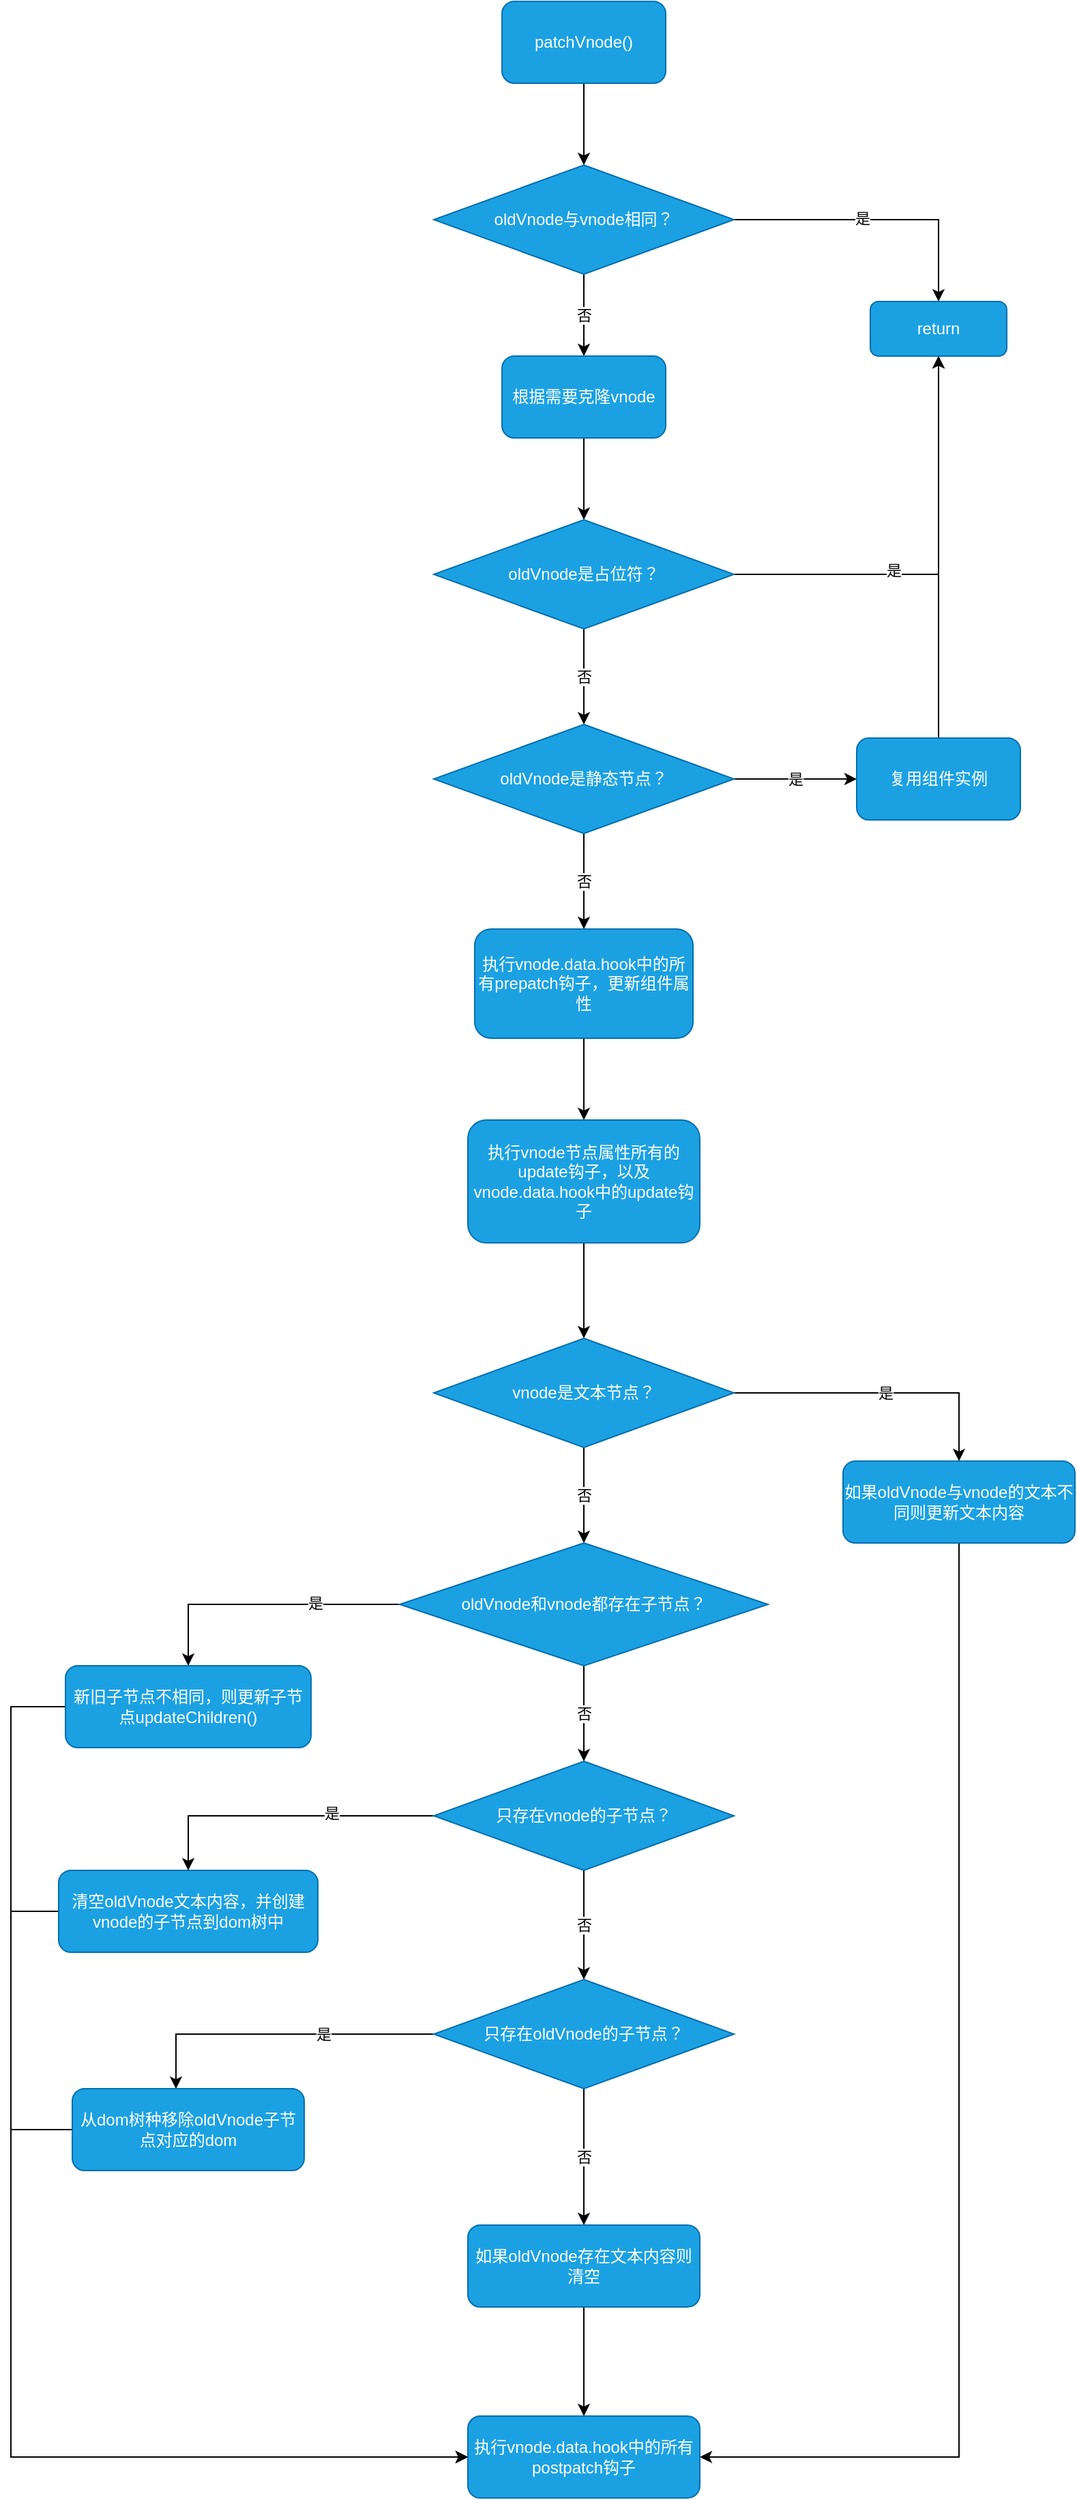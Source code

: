 <mxfile version="14.7.1" type="github">
  <diagram id="NvxiG9IFN-roQ-KLTXYO" name="第 1 页">
    <mxGraphModel dx="1284" dy="687" grid="1" gridSize="10" guides="1" tooltips="1" connect="1" arrows="1" fold="1" page="1" pageScale="1" pageWidth="1527" pageHeight="2069" math="0" shadow="0">
      <root>
        <mxCell id="0" />
        <mxCell id="1" parent="0" />
        <mxCell id="AcDR_jwVzpsYZPKfUcYp-5" style="edgeStyle=orthogonalEdgeStyle;rounded=0;orthogonalLoop=1;jettySize=auto;html=1;" edge="1" parent="1" source="AcDR_jwVzpsYZPKfUcYp-1" target="AcDR_jwVzpsYZPKfUcYp-2">
          <mxGeometry relative="1" as="geometry" />
        </mxCell>
        <mxCell id="AcDR_jwVzpsYZPKfUcYp-1" value="patchVnode()" style="rounded=1;whiteSpace=wrap;html=1;fillColor=#1ba1e2;strokeColor=#006EAF;fontColor=#ffffff;" vertex="1" parent="1">
          <mxGeometry x="400" y="70" width="120" height="60" as="geometry" />
        </mxCell>
        <mxCell id="AcDR_jwVzpsYZPKfUcYp-4" style="edgeStyle=orthogonalEdgeStyle;rounded=0;orthogonalLoop=1;jettySize=auto;html=1;entryX=0.5;entryY=0;entryDx=0;entryDy=0;" edge="1" parent="1" source="AcDR_jwVzpsYZPKfUcYp-2" target="AcDR_jwVzpsYZPKfUcYp-3">
          <mxGeometry relative="1" as="geometry" />
        </mxCell>
        <mxCell id="AcDR_jwVzpsYZPKfUcYp-6" value="是" style="edgeLabel;html=1;align=center;verticalAlign=middle;resizable=0;points=[];" vertex="1" connectable="0" parent="AcDR_jwVzpsYZPKfUcYp-4">
          <mxGeometry x="-0.103" y="1" relative="1" as="geometry">
            <mxPoint as="offset" />
          </mxGeometry>
        </mxCell>
        <mxCell id="AcDR_jwVzpsYZPKfUcYp-8" value="否" style="edgeStyle=orthogonalEdgeStyle;rounded=0;orthogonalLoop=1;jettySize=auto;html=1;entryX=0.5;entryY=0;entryDx=0;entryDy=0;" edge="1" parent="1" source="AcDR_jwVzpsYZPKfUcYp-2" target="AcDR_jwVzpsYZPKfUcYp-7">
          <mxGeometry relative="1" as="geometry" />
        </mxCell>
        <mxCell id="AcDR_jwVzpsYZPKfUcYp-2" value="oldVnode与vnode相同？" style="rhombus;whiteSpace=wrap;html=1;fillColor=#1ba1e2;strokeColor=#006EAF;fontColor=#ffffff;" vertex="1" parent="1">
          <mxGeometry x="350" y="190" width="220" height="80" as="geometry" />
        </mxCell>
        <mxCell id="AcDR_jwVzpsYZPKfUcYp-3" value="return" style="rounded=1;whiteSpace=wrap;html=1;fillColor=#1ba1e2;strokeColor=#006EAF;fontColor=#ffffff;" vertex="1" parent="1">
          <mxGeometry x="670" y="290" width="100" height="40" as="geometry" />
        </mxCell>
        <mxCell id="AcDR_jwVzpsYZPKfUcYp-11" style="edgeStyle=orthogonalEdgeStyle;rounded=0;orthogonalLoop=1;jettySize=auto;html=1;entryX=0.5;entryY=0;entryDx=0;entryDy=0;" edge="1" parent="1" source="AcDR_jwVzpsYZPKfUcYp-7" target="AcDR_jwVzpsYZPKfUcYp-12">
          <mxGeometry relative="1" as="geometry">
            <mxPoint x="460" y="460" as="targetPoint" />
          </mxGeometry>
        </mxCell>
        <mxCell id="AcDR_jwVzpsYZPKfUcYp-7" value="根据需要克隆vnode" style="rounded=1;whiteSpace=wrap;html=1;fillColor=#1ba1e2;strokeColor=#006EAF;fontColor=#ffffff;" vertex="1" parent="1">
          <mxGeometry x="400" y="330" width="120" height="60" as="geometry" />
        </mxCell>
        <mxCell id="AcDR_jwVzpsYZPKfUcYp-13" style="edgeStyle=orthogonalEdgeStyle;rounded=0;orthogonalLoop=1;jettySize=auto;html=1;entryX=0.5;entryY=1;entryDx=0;entryDy=0;" edge="1" parent="1" source="AcDR_jwVzpsYZPKfUcYp-12" target="AcDR_jwVzpsYZPKfUcYp-3">
          <mxGeometry relative="1" as="geometry" />
        </mxCell>
        <mxCell id="AcDR_jwVzpsYZPKfUcYp-14" value="是" style="edgeLabel;html=1;align=center;verticalAlign=middle;resizable=0;points=[];" vertex="1" connectable="0" parent="AcDR_jwVzpsYZPKfUcYp-13">
          <mxGeometry x="-0.244" y="3" relative="1" as="geometry">
            <mxPoint as="offset" />
          </mxGeometry>
        </mxCell>
        <mxCell id="AcDR_jwVzpsYZPKfUcYp-16" value="否" style="edgeStyle=orthogonalEdgeStyle;rounded=0;orthogonalLoop=1;jettySize=auto;html=1;entryX=0.5;entryY=0;entryDx=0;entryDy=0;" edge="1" parent="1" source="AcDR_jwVzpsYZPKfUcYp-12" target="AcDR_jwVzpsYZPKfUcYp-15">
          <mxGeometry relative="1" as="geometry" />
        </mxCell>
        <mxCell id="AcDR_jwVzpsYZPKfUcYp-12" value="oldVnode是占位符？" style="rhombus;whiteSpace=wrap;html=1;fillColor=#1ba1e2;strokeColor=#006EAF;fontColor=#ffffff;" vertex="1" parent="1">
          <mxGeometry x="350" y="450" width="220" height="80" as="geometry" />
        </mxCell>
        <mxCell id="AcDR_jwVzpsYZPKfUcYp-20" value="是" style="edgeStyle=orthogonalEdgeStyle;rounded=0;orthogonalLoop=1;jettySize=auto;html=1;entryX=0;entryY=0.5;entryDx=0;entryDy=0;" edge="1" parent="1" source="AcDR_jwVzpsYZPKfUcYp-15" target="AcDR_jwVzpsYZPKfUcYp-19">
          <mxGeometry relative="1" as="geometry" />
        </mxCell>
        <mxCell id="AcDR_jwVzpsYZPKfUcYp-23" value="否" style="edgeStyle=orthogonalEdgeStyle;rounded=0;orthogonalLoop=1;jettySize=auto;html=1;entryX=0.5;entryY=0;entryDx=0;entryDy=0;" edge="1" parent="1" source="AcDR_jwVzpsYZPKfUcYp-15" target="AcDR_jwVzpsYZPKfUcYp-22">
          <mxGeometry relative="1" as="geometry">
            <Array as="points">
              <mxPoint x="460" y="720" />
              <mxPoint x="460" y="720" />
            </Array>
          </mxGeometry>
        </mxCell>
        <mxCell id="AcDR_jwVzpsYZPKfUcYp-15" value="oldVnode是静态节点？" style="rhombus;whiteSpace=wrap;html=1;fillColor=#1ba1e2;strokeColor=#006EAF;fontColor=#ffffff;" vertex="1" parent="1">
          <mxGeometry x="350" y="600" width="220" height="80" as="geometry" />
        </mxCell>
        <mxCell id="AcDR_jwVzpsYZPKfUcYp-21" style="edgeStyle=orthogonalEdgeStyle;rounded=0;orthogonalLoop=1;jettySize=auto;html=1;" edge="1" parent="1" source="AcDR_jwVzpsYZPKfUcYp-19">
          <mxGeometry relative="1" as="geometry">
            <mxPoint x="720" y="330" as="targetPoint" />
          </mxGeometry>
        </mxCell>
        <mxCell id="AcDR_jwVzpsYZPKfUcYp-19" value="复用组件实例" style="rounded=1;whiteSpace=wrap;html=1;fillColor=#1ba1e2;strokeColor=#006EAF;fontColor=#ffffff;" vertex="1" parent="1">
          <mxGeometry x="660" y="610" width="120" height="60" as="geometry" />
        </mxCell>
        <mxCell id="AcDR_jwVzpsYZPKfUcYp-25" style="edgeStyle=orthogonalEdgeStyle;rounded=0;orthogonalLoop=1;jettySize=auto;html=1;entryX=0.5;entryY=0;entryDx=0;entryDy=0;" edge="1" parent="1" source="AcDR_jwVzpsYZPKfUcYp-22" target="AcDR_jwVzpsYZPKfUcYp-24">
          <mxGeometry relative="1" as="geometry" />
        </mxCell>
        <mxCell id="AcDR_jwVzpsYZPKfUcYp-22" value="执行vnode.data.hook中的所有prepatch钩子，更新组件属性" style="rounded=1;whiteSpace=wrap;html=1;fillColor=#1ba1e2;strokeColor=#006EAF;fontColor=#ffffff;" vertex="1" parent="1">
          <mxGeometry x="380" y="750" width="160" height="80" as="geometry" />
        </mxCell>
        <mxCell id="AcDR_jwVzpsYZPKfUcYp-27" style="edgeStyle=orthogonalEdgeStyle;rounded=0;orthogonalLoop=1;jettySize=auto;html=1;entryX=0.5;entryY=0;entryDx=0;entryDy=0;" edge="1" parent="1" source="AcDR_jwVzpsYZPKfUcYp-24" target="AcDR_jwVzpsYZPKfUcYp-26">
          <mxGeometry relative="1" as="geometry" />
        </mxCell>
        <mxCell id="AcDR_jwVzpsYZPKfUcYp-24" value="执行vnode节点属性所有的update钩子，以及vnode.data.hook中的update钩子" style="rounded=1;whiteSpace=wrap;html=1;fillColor=#1ba1e2;strokeColor=#006EAF;fontColor=#ffffff;" vertex="1" parent="1">
          <mxGeometry x="375" y="890" width="170" height="90" as="geometry" />
        </mxCell>
        <mxCell id="AcDR_jwVzpsYZPKfUcYp-30" style="edgeStyle=orthogonalEdgeStyle;rounded=0;orthogonalLoop=1;jettySize=auto;html=1;entryX=0.5;entryY=0;entryDx=0;entryDy=0;" edge="1" parent="1" source="AcDR_jwVzpsYZPKfUcYp-26" target="AcDR_jwVzpsYZPKfUcYp-28">
          <mxGeometry relative="1" as="geometry">
            <mxPoint x="743" y="1120" as="targetPoint" />
          </mxGeometry>
        </mxCell>
        <mxCell id="AcDR_jwVzpsYZPKfUcYp-31" value="是" style="edgeLabel;html=1;align=center;verticalAlign=middle;resizable=0;points=[];" vertex="1" connectable="0" parent="AcDR_jwVzpsYZPKfUcYp-30">
          <mxGeometry x="-0.018" y="-4" relative="1" as="geometry">
            <mxPoint x="5" y="-4" as="offset" />
          </mxGeometry>
        </mxCell>
        <mxCell id="AcDR_jwVzpsYZPKfUcYp-32" value="否" style="edgeStyle=orthogonalEdgeStyle;rounded=0;orthogonalLoop=1;jettySize=auto;html=1;entryX=0.5;entryY=0;entryDx=0;entryDy=0;" edge="1" parent="1" source="AcDR_jwVzpsYZPKfUcYp-26" target="AcDR_jwVzpsYZPKfUcYp-33">
          <mxGeometry relative="1" as="geometry">
            <mxPoint x="460" y="1200" as="targetPoint" />
          </mxGeometry>
        </mxCell>
        <mxCell id="AcDR_jwVzpsYZPKfUcYp-26" value="vnode是文本节点？" style="rhombus;whiteSpace=wrap;html=1;fillColor=#1ba1e2;strokeColor=#006EAF;fontColor=#ffffff;" vertex="1" parent="1">
          <mxGeometry x="350" y="1050" width="220" height="80" as="geometry" />
        </mxCell>
        <mxCell id="AcDR_jwVzpsYZPKfUcYp-59" style="edgeStyle=orthogonalEdgeStyle;rounded=0;orthogonalLoop=1;jettySize=auto;html=1;entryX=1;entryY=0.5;entryDx=0;entryDy=0;" edge="1" parent="1" source="AcDR_jwVzpsYZPKfUcYp-28" target="AcDR_jwVzpsYZPKfUcYp-54">
          <mxGeometry relative="1" as="geometry">
            <Array as="points">
              <mxPoint x="735" y="1870" />
            </Array>
          </mxGeometry>
        </mxCell>
        <mxCell id="AcDR_jwVzpsYZPKfUcYp-28" value="如果oldVnode与vnode的文本不同则更新文本内容" style="rounded=1;whiteSpace=wrap;html=1;fillColor=#1ba1e2;strokeColor=#006EAF;fontColor=#ffffff;" vertex="1" parent="1">
          <mxGeometry x="650" y="1140" width="170" height="60" as="geometry" />
        </mxCell>
        <mxCell id="AcDR_jwVzpsYZPKfUcYp-37" style="edgeStyle=orthogonalEdgeStyle;rounded=0;orthogonalLoop=1;jettySize=auto;html=1;entryX=0.5;entryY=0;entryDx=0;entryDy=0;" edge="1" parent="1" source="AcDR_jwVzpsYZPKfUcYp-33" target="AcDR_jwVzpsYZPKfUcYp-36">
          <mxGeometry relative="1" as="geometry" />
        </mxCell>
        <mxCell id="AcDR_jwVzpsYZPKfUcYp-38" value="是" style="edgeLabel;html=1;align=center;verticalAlign=middle;resizable=0;points=[];" vertex="1" connectable="0" parent="AcDR_jwVzpsYZPKfUcYp-37">
          <mxGeometry x="-0.382" y="-1" relative="1" as="geometry">
            <mxPoint as="offset" />
          </mxGeometry>
        </mxCell>
        <mxCell id="AcDR_jwVzpsYZPKfUcYp-39" value="否" style="edgeStyle=orthogonalEdgeStyle;rounded=0;orthogonalLoop=1;jettySize=auto;html=1;entryX=0.5;entryY=0;entryDx=0;entryDy=0;" edge="1" parent="1" source="AcDR_jwVzpsYZPKfUcYp-33" target="AcDR_jwVzpsYZPKfUcYp-34">
          <mxGeometry relative="1" as="geometry" />
        </mxCell>
        <mxCell id="AcDR_jwVzpsYZPKfUcYp-33" value="oldVnode和vnode都存在子节点？" style="rhombus;whiteSpace=wrap;html=1;fillColor=#1ba1e2;strokeColor=#006EAF;fontColor=#ffffff;" vertex="1" parent="1">
          <mxGeometry x="325" y="1200" width="270" height="90" as="geometry" />
        </mxCell>
        <mxCell id="AcDR_jwVzpsYZPKfUcYp-42" value="否" style="edgeStyle=orthogonalEdgeStyle;rounded=0;orthogonalLoop=1;jettySize=auto;html=1;entryX=0.5;entryY=0;entryDx=0;entryDy=0;" edge="1" parent="1" source="AcDR_jwVzpsYZPKfUcYp-34" target="AcDR_jwVzpsYZPKfUcYp-35">
          <mxGeometry relative="1" as="geometry" />
        </mxCell>
        <mxCell id="AcDR_jwVzpsYZPKfUcYp-44" style="edgeStyle=orthogonalEdgeStyle;rounded=0;orthogonalLoop=1;jettySize=auto;html=1;entryX=0.5;entryY=0;entryDx=0;entryDy=0;" edge="1" parent="1" source="AcDR_jwVzpsYZPKfUcYp-34" target="AcDR_jwVzpsYZPKfUcYp-43">
          <mxGeometry relative="1" as="geometry" />
        </mxCell>
        <mxCell id="AcDR_jwVzpsYZPKfUcYp-45" value="是" style="edgeLabel;html=1;align=center;verticalAlign=middle;resizable=0;points=[];" vertex="1" connectable="0" parent="AcDR_jwVzpsYZPKfUcYp-44">
          <mxGeometry x="-0.313" y="-2" relative="1" as="geometry">
            <mxPoint as="offset" />
          </mxGeometry>
        </mxCell>
        <mxCell id="AcDR_jwVzpsYZPKfUcYp-34" value="只存在vnode的子节点？" style="rhombus;whiteSpace=wrap;html=1;fillColor=#1ba1e2;strokeColor=#006EAF;fontColor=#ffffff;" vertex="1" parent="1">
          <mxGeometry x="350" y="1360" width="220" height="80" as="geometry" />
        </mxCell>
        <mxCell id="AcDR_jwVzpsYZPKfUcYp-47" style="edgeStyle=orthogonalEdgeStyle;rounded=0;orthogonalLoop=1;jettySize=auto;html=1;entryX=0.447;entryY=0.002;entryDx=0;entryDy=0;entryPerimeter=0;" edge="1" parent="1" source="AcDR_jwVzpsYZPKfUcYp-35" target="AcDR_jwVzpsYZPKfUcYp-46">
          <mxGeometry relative="1" as="geometry" />
        </mxCell>
        <mxCell id="AcDR_jwVzpsYZPKfUcYp-48" value="是" style="edgeLabel;html=1;align=center;verticalAlign=middle;resizable=0;points=[];" vertex="1" connectable="0" parent="AcDR_jwVzpsYZPKfUcYp-47">
          <mxGeometry x="-0.292" relative="1" as="geometry">
            <mxPoint as="offset" />
          </mxGeometry>
        </mxCell>
        <mxCell id="AcDR_jwVzpsYZPKfUcYp-49" value="否" style="edgeStyle=orthogonalEdgeStyle;rounded=0;orthogonalLoop=1;jettySize=auto;html=1;entryX=0.5;entryY=0;entryDx=0;entryDy=0;" edge="1" parent="1" source="AcDR_jwVzpsYZPKfUcYp-35" target="AcDR_jwVzpsYZPKfUcYp-50">
          <mxGeometry relative="1" as="geometry">
            <mxPoint x="460" y="1680" as="targetPoint" />
          </mxGeometry>
        </mxCell>
        <mxCell id="AcDR_jwVzpsYZPKfUcYp-35" value="只存在oldVnode的子节点？" style="rhombus;whiteSpace=wrap;html=1;fillColor=#1ba1e2;strokeColor=#006EAF;fontColor=#ffffff;" vertex="1" parent="1">
          <mxGeometry x="350" y="1520" width="220" height="80" as="geometry" />
        </mxCell>
        <mxCell id="AcDR_jwVzpsYZPKfUcYp-56" style="edgeStyle=orthogonalEdgeStyle;rounded=0;orthogonalLoop=1;jettySize=auto;html=1;entryX=0;entryY=0.5;entryDx=0;entryDy=0;" edge="1" parent="1" source="AcDR_jwVzpsYZPKfUcYp-36" target="AcDR_jwVzpsYZPKfUcYp-54">
          <mxGeometry relative="1" as="geometry">
            <Array as="points">
              <mxPoint x="40" y="1320" />
              <mxPoint x="40" y="1870" />
            </Array>
          </mxGeometry>
        </mxCell>
        <mxCell id="AcDR_jwVzpsYZPKfUcYp-36" value="新旧子节点不相同，则更新子节点updateChildren()" style="rounded=1;whiteSpace=wrap;html=1;fillColor=#1ba1e2;strokeColor=#006EAF;fontColor=#ffffff;" vertex="1" parent="1">
          <mxGeometry x="80" y="1290" width="180" height="60" as="geometry" />
        </mxCell>
        <mxCell id="AcDR_jwVzpsYZPKfUcYp-57" style="edgeStyle=orthogonalEdgeStyle;rounded=0;orthogonalLoop=1;jettySize=auto;html=1;entryX=0;entryY=0.5;entryDx=0;entryDy=0;" edge="1" parent="1" source="AcDR_jwVzpsYZPKfUcYp-43" target="AcDR_jwVzpsYZPKfUcYp-54">
          <mxGeometry relative="1" as="geometry">
            <Array as="points">
              <mxPoint x="40" y="1470" />
              <mxPoint x="40" y="1870" />
            </Array>
          </mxGeometry>
        </mxCell>
        <mxCell id="AcDR_jwVzpsYZPKfUcYp-43" value="清空oldVnode文本内容，并创建vnode的子节点到dom树中" style="rounded=1;whiteSpace=wrap;html=1;fillColor=#1ba1e2;strokeColor=#006EAF;fontColor=#ffffff;" vertex="1" parent="1">
          <mxGeometry x="75" y="1440" width="190" height="60" as="geometry" />
        </mxCell>
        <mxCell id="AcDR_jwVzpsYZPKfUcYp-58" style="edgeStyle=orthogonalEdgeStyle;rounded=0;orthogonalLoop=1;jettySize=auto;html=1;entryX=0;entryY=0.5;entryDx=0;entryDy=0;" edge="1" parent="1" source="AcDR_jwVzpsYZPKfUcYp-46" target="AcDR_jwVzpsYZPKfUcYp-54">
          <mxGeometry relative="1" as="geometry">
            <Array as="points">
              <mxPoint x="40" y="1630" />
              <mxPoint x="40" y="1870" />
            </Array>
          </mxGeometry>
        </mxCell>
        <mxCell id="AcDR_jwVzpsYZPKfUcYp-46" value="从dom树种移除oldVnode子节点对应的dom" style="rounded=1;whiteSpace=wrap;html=1;fillColor=#1ba1e2;strokeColor=#006EAF;fontColor=#ffffff;" vertex="1" parent="1">
          <mxGeometry x="85" y="1600" width="170" height="60" as="geometry" />
        </mxCell>
        <mxCell id="AcDR_jwVzpsYZPKfUcYp-55" style="edgeStyle=orthogonalEdgeStyle;rounded=0;orthogonalLoop=1;jettySize=auto;html=1;entryX=0.5;entryY=0;entryDx=0;entryDy=0;" edge="1" parent="1" source="AcDR_jwVzpsYZPKfUcYp-50" target="AcDR_jwVzpsYZPKfUcYp-54">
          <mxGeometry relative="1" as="geometry" />
        </mxCell>
        <mxCell id="AcDR_jwVzpsYZPKfUcYp-50" value="如果oldVnode存在文本内容则清空" style="rounded=1;whiteSpace=wrap;html=1;fillColor=#1ba1e2;strokeColor=#006EAF;fontColor=#ffffff;" vertex="1" parent="1">
          <mxGeometry x="375" y="1700" width="170" height="60" as="geometry" />
        </mxCell>
        <mxCell id="AcDR_jwVzpsYZPKfUcYp-54" value="执行vnode.data.hook中的所有postpatch钩子" style="rounded=1;whiteSpace=wrap;html=1;fillColor=#1ba1e2;strokeColor=#006EAF;fontColor=#ffffff;" vertex="1" parent="1">
          <mxGeometry x="375" y="1840" width="170" height="60" as="geometry" />
        </mxCell>
      </root>
    </mxGraphModel>
  </diagram>
</mxfile>
